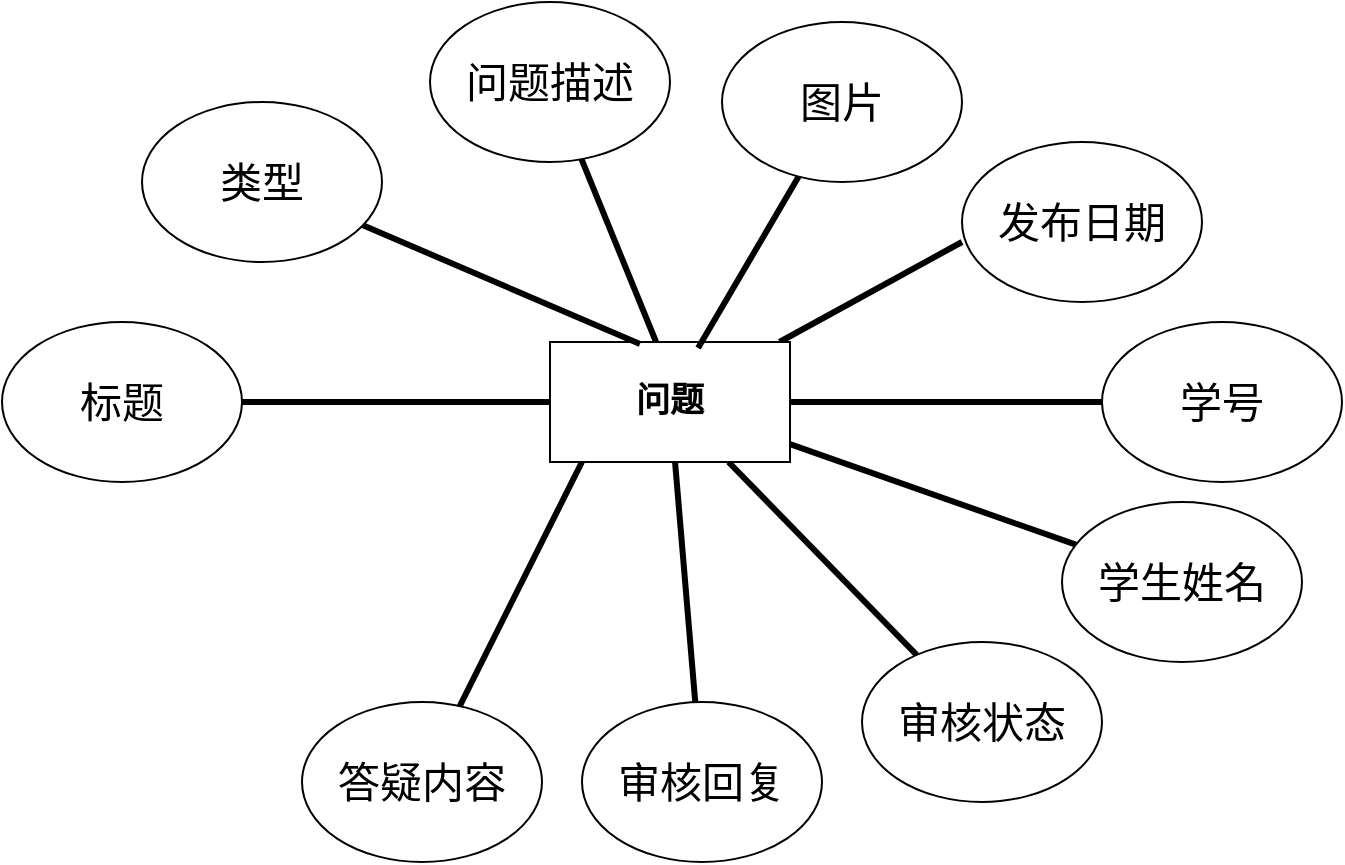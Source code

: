 <mxfile version="21.3.0" type="github">
  <diagram name="第 1 页" id="C6K9CvDlEaFAPa34LXr9">
    <mxGraphModel dx="1422" dy="780" grid="1" gridSize="10" guides="1" tooltips="1" connect="1" arrows="1" fold="1" page="1" pageScale="1" pageWidth="827" pageHeight="1169" math="0" shadow="0">
      <root>
        <mxCell id="0" />
        <mxCell id="1" parent="0" />
        <mxCell id="56aWcW9mlWaPoIm9u7QT-11" style="rounded=0;orthogonalLoop=1;jettySize=auto;html=1;endArrow=none;endFill=0;strokeWidth=3;" parent="1" source="56aWcW9mlWaPoIm9u7QT-1" target="56aWcW9mlWaPoIm9u7QT-9" edge="1">
          <mxGeometry relative="1" as="geometry" />
        </mxCell>
        <mxCell id="56aWcW9mlWaPoIm9u7QT-24" style="edgeStyle=none;shape=connector;rounded=0;orthogonalLoop=1;jettySize=auto;html=1;entryX=0;entryY=0.625;entryDx=0;entryDy=0;entryPerimeter=0;labelBackgroundColor=default;strokeWidth=3;fontFamily=Helvetica;fontSize=11;fontColor=default;endArrow=none;endFill=0;" parent="1" source="56aWcW9mlWaPoIm9u7QT-1" target="56aWcW9mlWaPoIm9u7QT-20" edge="1">
          <mxGeometry relative="1" as="geometry" />
        </mxCell>
        <mxCell id="56aWcW9mlWaPoIm9u7QT-25" style="edgeStyle=none;shape=connector;rounded=0;orthogonalLoop=1;jettySize=auto;html=1;labelBackgroundColor=default;strokeWidth=3;fontFamily=Helvetica;fontSize=11;fontColor=default;endArrow=none;endFill=0;" parent="1" source="56aWcW9mlWaPoIm9u7QT-1" target="56aWcW9mlWaPoIm9u7QT-19" edge="1">
          <mxGeometry relative="1" as="geometry" />
        </mxCell>
        <mxCell id="56aWcW9mlWaPoIm9u7QT-26" style="edgeStyle=none;shape=connector;rounded=0;orthogonalLoop=1;jettySize=auto;html=1;labelBackgroundColor=default;strokeWidth=3;fontFamily=Helvetica;fontSize=11;fontColor=default;endArrow=none;endFill=0;" parent="1" source="56aWcW9mlWaPoIm9u7QT-1" target="56aWcW9mlWaPoIm9u7QT-21" edge="1">
          <mxGeometry relative="1" as="geometry" />
        </mxCell>
        <mxCell id="56aWcW9mlWaPoIm9u7QT-27" style="edgeStyle=none;shape=connector;rounded=0;orthogonalLoop=1;jettySize=auto;html=1;labelBackgroundColor=default;strokeWidth=3;fontFamily=Helvetica;fontSize=11;fontColor=default;endArrow=none;endFill=0;" parent="1" source="56aWcW9mlWaPoIm9u7QT-1" target="56aWcW9mlWaPoIm9u7QT-22" edge="1">
          <mxGeometry relative="1" as="geometry" />
        </mxCell>
        <mxCell id="56aWcW9mlWaPoIm9u7QT-28" style="edgeStyle=none;shape=connector;rounded=0;orthogonalLoop=1;jettySize=auto;html=1;labelBackgroundColor=default;strokeWidth=3;fontFamily=Helvetica;fontSize=11;fontColor=default;endArrow=none;endFill=0;" parent="1" source="56aWcW9mlWaPoIm9u7QT-1" target="56aWcW9mlWaPoIm9u7QT-23" edge="1">
          <mxGeometry relative="1" as="geometry" />
        </mxCell>
        <mxCell id="BhALIK6xprtBT4mOIzRC-3" style="edgeStyle=none;shape=connector;rounded=0;orthogonalLoop=1;jettySize=auto;html=1;exitX=0.133;exitY=1;exitDx=0;exitDy=0;labelBackgroundColor=default;strokeColor=default;strokeWidth=3;fontFamily=Helvetica;fontSize=11;fontColor=default;endArrow=none;endFill=0;exitPerimeter=0;" edge="1" parent="1" source="56aWcW9mlWaPoIm9u7QT-1" target="BhALIK6xprtBT4mOIzRC-1">
          <mxGeometry relative="1" as="geometry" />
        </mxCell>
        <mxCell id="56aWcW9mlWaPoIm9u7QT-1" value="问题" style="rounded=0;whiteSpace=wrap;html=1;fontFamily=Times New Roman;fontStyle=1;fontSize=17;" parent="1" vertex="1">
          <mxGeometry x="354" y="290" width="120" height="60" as="geometry" />
        </mxCell>
        <mxCell id="56aWcW9mlWaPoIm9u7QT-9" value="标题" style="ellipse;whiteSpace=wrap;html=1;fontSize=21;" parent="1" vertex="1">
          <mxGeometry x="80" y="280" width="120" height="80" as="geometry" />
        </mxCell>
        <mxCell id="56aWcW9mlWaPoIm9u7QT-12" style="rounded=0;orthogonalLoop=1;jettySize=auto;html=1;endArrow=none;endFill=0;strokeWidth=3;exitX=0.375;exitY=0.017;exitDx=0;exitDy=0;exitPerimeter=0;" parent="1" source="56aWcW9mlWaPoIm9u7QT-1" target="56aWcW9mlWaPoIm9u7QT-13" edge="1">
          <mxGeometry relative="1" as="geometry">
            <mxPoint x="344" y="270" as="sourcePoint" />
          </mxGeometry>
        </mxCell>
        <mxCell id="56aWcW9mlWaPoIm9u7QT-13" value="类型" style="ellipse;whiteSpace=wrap;html=1;fontSize=21;" parent="1" vertex="1">
          <mxGeometry x="150" y="170" width="120" height="80" as="geometry" />
        </mxCell>
        <mxCell id="56aWcW9mlWaPoIm9u7QT-14" style="rounded=0;orthogonalLoop=1;jettySize=auto;html=1;endArrow=none;endFill=0;strokeWidth=3;exitX=0.617;exitY=0.05;exitDx=0;exitDy=0;exitPerimeter=0;" parent="1" source="56aWcW9mlWaPoIm9u7QT-1" target="56aWcW9mlWaPoIm9u7QT-15" edge="1">
          <mxGeometry relative="1" as="geometry">
            <mxPoint x="534" y="210" as="sourcePoint" />
          </mxGeometry>
        </mxCell>
        <mxCell id="56aWcW9mlWaPoIm9u7QT-15" value="图片" style="ellipse;whiteSpace=wrap;html=1;fontSize=21;" parent="1" vertex="1">
          <mxGeometry x="440" y="130" width="120" height="80" as="geometry" />
        </mxCell>
        <mxCell id="56aWcW9mlWaPoIm9u7QT-18" style="edgeStyle=none;shape=connector;rounded=0;orthogonalLoop=1;jettySize=auto;html=1;entryX=0.442;entryY=0;entryDx=0;entryDy=0;entryPerimeter=0;labelBackgroundColor=default;strokeWidth=3;fontFamily=Helvetica;fontSize=11;fontColor=default;endArrow=none;endFill=0;" parent="1" source="56aWcW9mlWaPoIm9u7QT-16" target="56aWcW9mlWaPoIm9u7QT-1" edge="1">
          <mxGeometry relative="1" as="geometry" />
        </mxCell>
        <mxCell id="56aWcW9mlWaPoIm9u7QT-16" value="问题描述" style="ellipse;whiteSpace=wrap;html=1;fontSize=21;" parent="1" vertex="1">
          <mxGeometry x="294" y="120" width="120" height="80" as="geometry" />
        </mxCell>
        <mxCell id="56aWcW9mlWaPoIm9u7QT-19" value="学号" style="ellipse;whiteSpace=wrap;html=1;fontSize=21;" parent="1" vertex="1">
          <mxGeometry x="630" y="280" width="120" height="80" as="geometry" />
        </mxCell>
        <mxCell id="56aWcW9mlWaPoIm9u7QT-20" value="发布日期" style="ellipse;whiteSpace=wrap;html=1;fontSize=21;" parent="1" vertex="1">
          <mxGeometry x="560" y="190" width="120" height="80" as="geometry" />
        </mxCell>
        <mxCell id="56aWcW9mlWaPoIm9u7QT-21" value="学生姓名" style="ellipse;whiteSpace=wrap;html=1;fontSize=21;" parent="1" vertex="1">
          <mxGeometry x="610" y="370" width="120" height="80" as="geometry" />
        </mxCell>
        <mxCell id="56aWcW9mlWaPoIm9u7QT-22" value="审核状态" style="ellipse;whiteSpace=wrap;html=1;fontSize=21;" parent="1" vertex="1">
          <mxGeometry x="510" y="440" width="120" height="80" as="geometry" />
        </mxCell>
        <mxCell id="56aWcW9mlWaPoIm9u7QT-23" value="审核回复" style="ellipse;whiteSpace=wrap;html=1;fontSize=21;" parent="1" vertex="1">
          <mxGeometry x="370" y="470" width="120" height="80" as="geometry" />
        </mxCell>
        <mxCell id="BhALIK6xprtBT4mOIzRC-1" value="答疑内容" style="ellipse;whiteSpace=wrap;html=1;fontSize=21;" vertex="1" parent="1">
          <mxGeometry x="230" y="470" width="120" height="80" as="geometry" />
        </mxCell>
      </root>
    </mxGraphModel>
  </diagram>
</mxfile>
